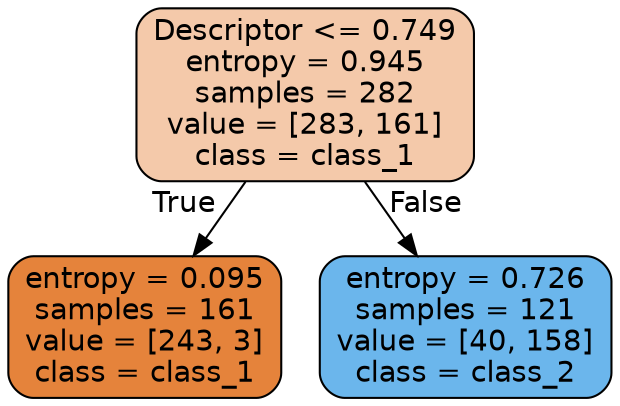 digraph Tree {
node [shape=box, style="filled, rounded", color="black", fontname="helvetica"] ;
edge [fontname="helvetica"] ;
0 [label="Descriptor <= 0.749\nentropy = 0.945\nsamples = 282\nvalue = [283, 161]\nclass = class_1", fillcolor="#f4c9aa"] ;
1 [label="entropy = 0.095\nsamples = 161\nvalue = [243, 3]\nclass = class_1", fillcolor="#e5833b"] ;
0 -> 1 [labeldistance=2.5, labelangle=45, headlabel="True"] ;
2 [label="entropy = 0.726\nsamples = 121\nvalue = [40, 158]\nclass = class_2", fillcolor="#6bb6ec"] ;
0 -> 2 [labeldistance=2.5, labelangle=-45, headlabel="False"] ;
}